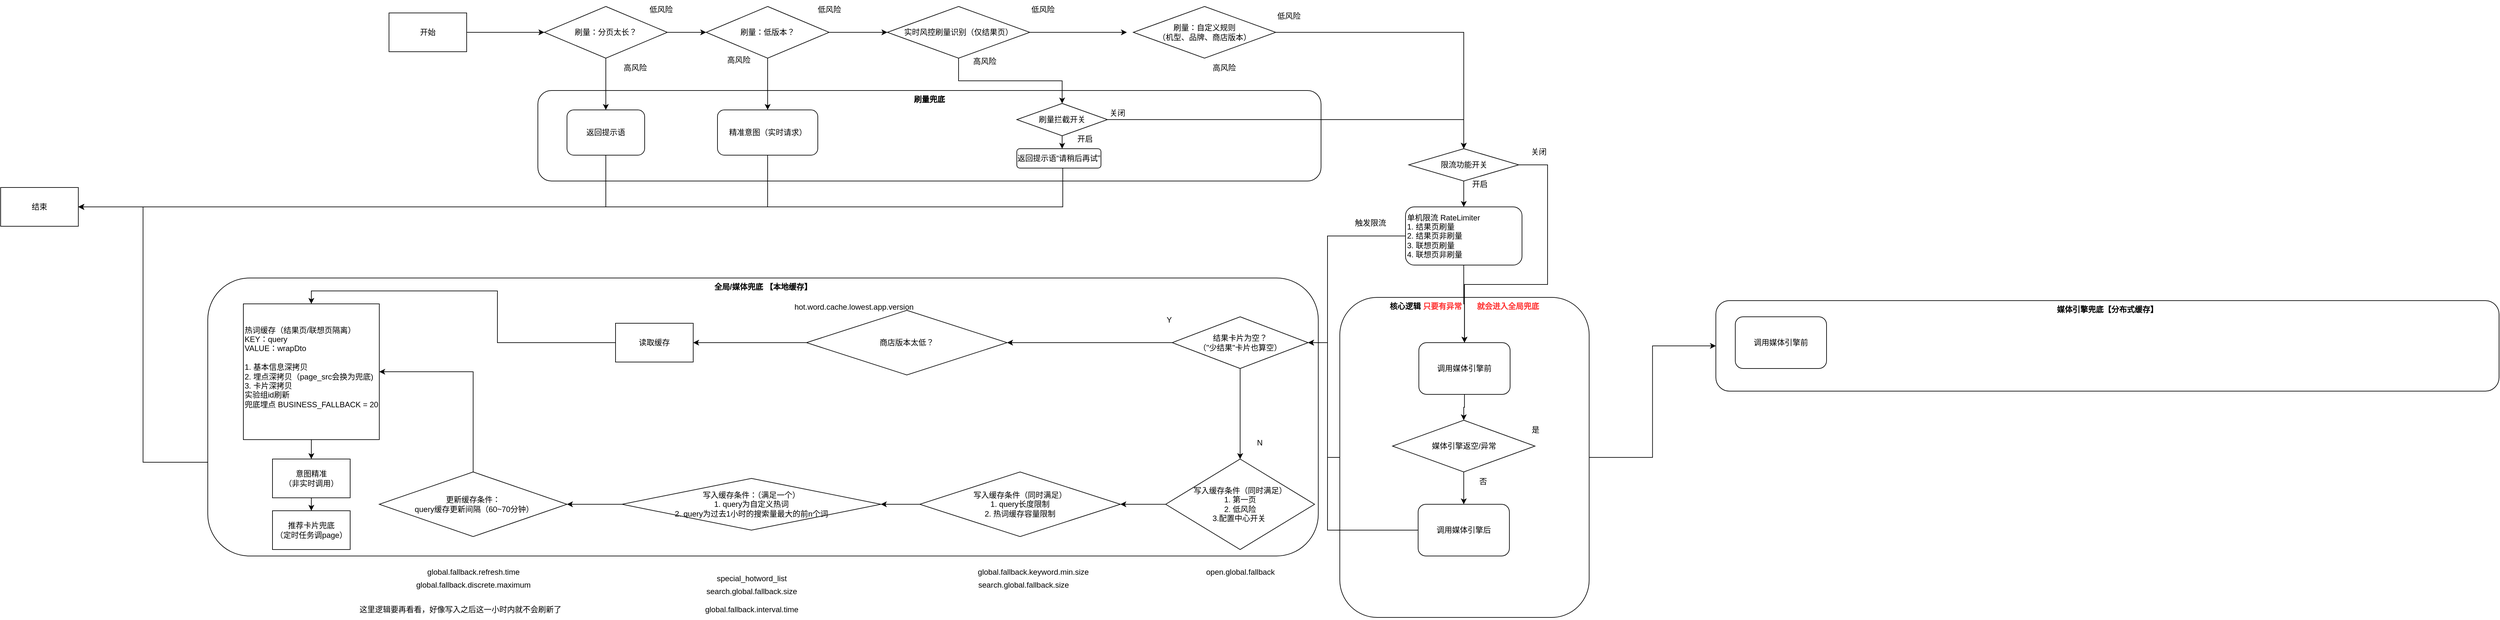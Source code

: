 <mxfile version="25.0.3">
  <diagram name="第 1 页" id="1Aa76YPSy4CPtxVOISLz">
    <mxGraphModel dx="2127" dy="1850" grid="1" gridSize="10" guides="1" tooltips="1" connect="1" arrows="1" fold="1" page="1" pageScale="1" pageWidth="827" pageHeight="1169" math="0" shadow="0">
      <root>
        <mxCell id="0" />
        <mxCell id="1" parent="0" />
        <mxCell id="K1Wzr4Rf5TzKCfg1iNbo-114" style="edgeStyle=orthogonalEdgeStyle;rounded=0;orthogonalLoop=1;jettySize=auto;html=1;entryX=1;entryY=0.5;entryDx=0;entryDy=0;" edge="1" parent="1" source="K1Wzr4Rf5TzKCfg1iNbo-113" target="K1Wzr4Rf5TzKCfg1iNbo-64">
          <mxGeometry relative="1" as="geometry">
            <Array as="points">
              <mxPoint x="1250" y="688" />
              <mxPoint x="1250" y="510" />
            </Array>
          </mxGeometry>
        </mxCell>
        <mxCell id="K1Wzr4Rf5TzKCfg1iNbo-130" style="edgeStyle=orthogonalEdgeStyle;rounded=0;orthogonalLoop=1;jettySize=auto;html=1;entryX=0;entryY=0.5;entryDx=0;entryDy=0;" edge="1" parent="1" source="K1Wzr4Rf5TzKCfg1iNbo-113" target="K1Wzr4Rf5TzKCfg1iNbo-23">
          <mxGeometry relative="1" as="geometry" />
        </mxCell>
        <mxCell id="K1Wzr4Rf5TzKCfg1iNbo-113" value="&lt;b&gt;核心逻辑 &lt;font color=&quot;#ff3333&quot;&gt;只要有异常&amp;nbsp; &amp;nbsp; &amp;nbsp; &amp;nbsp;就会进入全局兜底&lt;/font&gt;&lt;/b&gt;" style="rounded=1;whiteSpace=wrap;html=1;verticalAlign=top;" vertex="1" parent="1">
          <mxGeometry x="1269" y="440" width="385.25" height="495" as="geometry" />
        </mxCell>
        <mxCell id="kvgdyRZ8XNl1OnzRA7-r-6" value="&lt;b&gt;刷量兜底&lt;/b&gt;&lt;div&gt;&lt;br&gt;&lt;/div&gt;" style="rounded=1;whiteSpace=wrap;html=1;verticalAlign=top;" parent="1" vertex="1">
          <mxGeometry x="30" y="120" width="1210" height="140" as="geometry" />
        </mxCell>
        <mxCell id="kvgdyRZ8XNl1OnzRA7-r-18" value="" style="edgeStyle=orthogonalEdgeStyle;rounded=0;orthogonalLoop=1;jettySize=auto;html=1;" parent="1" source="kvgdyRZ8XNl1OnzRA7-r-12" edge="1">
          <mxGeometry relative="1" as="geometry">
            <mxPoint x="40" y="30" as="targetPoint" />
          </mxGeometry>
        </mxCell>
        <mxCell id="kvgdyRZ8XNl1OnzRA7-r-12" value="开始" style="rounded=0;whiteSpace=wrap;html=1;" parent="1" vertex="1">
          <mxGeometry x="-200" width="120" height="60" as="geometry" />
        </mxCell>
        <mxCell id="kvgdyRZ8XNl1OnzRA7-r-33" style="edgeStyle=orthogonalEdgeStyle;rounded=0;orthogonalLoop=1;jettySize=auto;html=1;entryX=0;entryY=0.5;entryDx=0;entryDy=0;" parent="1" source="kvgdyRZ8XNl1OnzRA7-r-25" target="kvgdyRZ8XNl1OnzRA7-r-31" edge="1">
          <mxGeometry relative="1" as="geometry" />
        </mxCell>
        <mxCell id="kvgdyRZ8XNl1OnzRA7-r-49" style="edgeStyle=orthogonalEdgeStyle;rounded=0;orthogonalLoop=1;jettySize=auto;html=1;entryX=0.5;entryY=0;entryDx=0;entryDy=0;" parent="1" source="kvgdyRZ8XNl1OnzRA7-r-25" target="kvgdyRZ8XNl1OnzRA7-r-45" edge="1">
          <mxGeometry relative="1" as="geometry" />
        </mxCell>
        <mxCell id="kvgdyRZ8XNl1OnzRA7-r-25" value="刷量：低版本？" style="rhombus;whiteSpace=wrap;html=1;" parent="1" vertex="1">
          <mxGeometry x="290" y="-10" width="190" height="80" as="geometry" />
        </mxCell>
        <mxCell id="kvgdyRZ8XNl1OnzRA7-r-28" value="高风险" style="text;html=1;align=center;verticalAlign=middle;resizable=0;points=[];autosize=1;strokeColor=none;fillColor=none;" parent="1" vertex="1">
          <mxGeometry x="310" y="58" width="60" height="30" as="geometry" />
        </mxCell>
        <mxCell id="kvgdyRZ8XNl1OnzRA7-r-39" style="edgeStyle=orthogonalEdgeStyle;rounded=0;orthogonalLoop=1;jettySize=auto;html=1;" parent="1" source="kvgdyRZ8XNl1OnzRA7-r-31" edge="1">
          <mxGeometry relative="1" as="geometry">
            <mxPoint x="940" y="30.0" as="targetPoint" />
          </mxGeometry>
        </mxCell>
        <mxCell id="K1Wzr4Rf5TzKCfg1iNbo-34" style="edgeStyle=orthogonalEdgeStyle;rounded=0;orthogonalLoop=1;jettySize=auto;html=1;entryX=0.5;entryY=0;entryDx=0;entryDy=0;" edge="1" parent="1" source="kvgdyRZ8XNl1OnzRA7-r-31" target="K1Wzr4Rf5TzKCfg1iNbo-33">
          <mxGeometry relative="1" as="geometry" />
        </mxCell>
        <mxCell id="kvgdyRZ8XNl1OnzRA7-r-31" value="实时风控刷量识别（仅结果页）" style="rhombus;whiteSpace=wrap;html=1;" parent="1" vertex="1">
          <mxGeometry x="570" y="-10" width="220" height="80" as="geometry" />
        </mxCell>
        <mxCell id="kvgdyRZ8XNl1OnzRA7-r-37" value="低风险" style="text;html=1;align=center;verticalAlign=middle;resizable=0;points=[];autosize=1;strokeColor=none;fillColor=none;" parent="1" vertex="1">
          <mxGeometry x="450" y="-20" width="60" height="30" as="geometry" />
        </mxCell>
        <mxCell id="kvgdyRZ8XNl1OnzRA7-r-38" value="高风险" style="text;html=1;align=center;verticalAlign=middle;resizable=0;points=[];autosize=1;strokeColor=none;fillColor=none;" parent="1" vertex="1">
          <mxGeometry x="1060" y="70" width="60" height="30" as="geometry" />
        </mxCell>
        <mxCell id="kvgdyRZ8XNl1OnzRA7-r-41" value="低风险" style="text;html=1;align=center;verticalAlign=middle;resizable=0;points=[];autosize=1;strokeColor=none;fillColor=none;" parent="1" vertex="1">
          <mxGeometry x="780" y="-20" width="60" height="30" as="geometry" />
        </mxCell>
        <mxCell id="K1Wzr4Rf5TzKCfg1iNbo-11" style="edgeStyle=orthogonalEdgeStyle;rounded=0;orthogonalLoop=1;jettySize=auto;html=1;entryX=1;entryY=0.5;entryDx=0;entryDy=0;" edge="1" parent="1" source="kvgdyRZ8XNl1OnzRA7-r-45" target="kvgdyRZ8XNl1OnzRA7-r-51">
          <mxGeometry relative="1" as="geometry">
            <Array as="points">
              <mxPoint x="385" y="300" />
            </Array>
          </mxGeometry>
        </mxCell>
        <mxCell id="kvgdyRZ8XNl1OnzRA7-r-45" value="精准意图（实时请求）" style="rounded=1;whiteSpace=wrap;html=1;" parent="1" vertex="1">
          <mxGeometry x="307.5" y="150" width="155" height="70" as="geometry" />
        </mxCell>
        <mxCell id="K1Wzr4Rf5TzKCfg1iNbo-32" style="edgeStyle=orthogonalEdgeStyle;rounded=0;orthogonalLoop=1;jettySize=auto;html=1;entryX=1;entryY=0.5;entryDx=0;entryDy=0;" edge="1" parent="1" source="kvgdyRZ8XNl1OnzRA7-r-46" target="kvgdyRZ8XNl1OnzRA7-r-51">
          <mxGeometry relative="1" as="geometry">
            <Array as="points">
              <mxPoint x="841" y="300" />
            </Array>
          </mxGeometry>
        </mxCell>
        <mxCell id="kvgdyRZ8XNl1OnzRA7-r-46" value="返回提示语“请稍后再试”" style="rounded=1;whiteSpace=wrap;html=1;" parent="1" vertex="1">
          <mxGeometry x="770" y="210" width="130" height="30" as="geometry" />
        </mxCell>
        <mxCell id="kvgdyRZ8XNl1OnzRA7-r-51" value="结束" style="rounded=0;whiteSpace=wrap;html=1;" parent="1" vertex="1">
          <mxGeometry x="-800" y="270" width="120" height="60" as="geometry" />
        </mxCell>
        <mxCell id="K1Wzr4Rf5TzKCfg1iNbo-1" value="刷量：自定义规则&lt;br&gt;（机型、品牌、商店版本）" style="rhombus;whiteSpace=wrap;html=1;" vertex="1" parent="1">
          <mxGeometry x="950" y="-10" width="220" height="80" as="geometry" />
        </mxCell>
        <mxCell id="K1Wzr4Rf5TzKCfg1iNbo-4" style="edgeStyle=orthogonalEdgeStyle;rounded=0;orthogonalLoop=1;jettySize=auto;html=1;entryX=0;entryY=0.5;entryDx=0;entryDy=0;" edge="1" parent="1" source="K1Wzr4Rf5TzKCfg1iNbo-3" target="kvgdyRZ8XNl1OnzRA7-r-25">
          <mxGeometry relative="1" as="geometry" />
        </mxCell>
        <mxCell id="K1Wzr4Rf5TzKCfg1iNbo-16" style="edgeStyle=orthogonalEdgeStyle;rounded=0;orthogonalLoop=1;jettySize=auto;html=1;entryX=0.5;entryY=0;entryDx=0;entryDy=0;" edge="1" parent="1" source="K1Wzr4Rf5TzKCfg1iNbo-3" target="K1Wzr4Rf5TzKCfg1iNbo-6">
          <mxGeometry relative="1" as="geometry" />
        </mxCell>
        <mxCell id="K1Wzr4Rf5TzKCfg1iNbo-3" value="刷量：分页太长？" style="rhombus;whiteSpace=wrap;html=1;" vertex="1" parent="1">
          <mxGeometry x="40" y="-10" width="190" height="80" as="geometry" />
        </mxCell>
        <mxCell id="K1Wzr4Rf5TzKCfg1iNbo-10" style="edgeStyle=orthogonalEdgeStyle;rounded=0;orthogonalLoop=1;jettySize=auto;html=1;entryX=1;entryY=0.5;entryDx=0;entryDy=0;" edge="1" parent="1" source="K1Wzr4Rf5TzKCfg1iNbo-6" target="kvgdyRZ8XNl1OnzRA7-r-51">
          <mxGeometry relative="1" as="geometry">
            <Array as="points">
              <mxPoint x="135" y="300" />
            </Array>
          </mxGeometry>
        </mxCell>
        <mxCell id="K1Wzr4Rf5TzKCfg1iNbo-6" value="返回提示语" style="rounded=1;whiteSpace=wrap;html=1;" vertex="1" parent="1">
          <mxGeometry x="75" y="150" width="120" height="70" as="geometry" />
        </mxCell>
        <mxCell id="K1Wzr4Rf5TzKCfg1iNbo-9" value="低风险" style="text;html=1;align=center;verticalAlign=middle;resizable=0;points=[];autosize=1;strokeColor=none;fillColor=none;" vertex="1" parent="1">
          <mxGeometry x="1160" y="-10" width="60" height="30" as="geometry" />
        </mxCell>
        <mxCell id="K1Wzr4Rf5TzKCfg1iNbo-14" value="低风险" style="text;html=1;align=center;verticalAlign=middle;resizable=0;points=[];autosize=1;strokeColor=none;fillColor=none;" vertex="1" parent="1">
          <mxGeometry x="190" y="-20" width="60" height="30" as="geometry" />
        </mxCell>
        <mxCell id="K1Wzr4Rf5TzKCfg1iNbo-17" value="高风险" style="text;html=1;align=center;verticalAlign=middle;resizable=0;points=[];autosize=1;strokeColor=none;fillColor=none;" vertex="1" parent="1">
          <mxGeometry x="150" y="70" width="60" height="30" as="geometry" />
        </mxCell>
        <mxCell id="K1Wzr4Rf5TzKCfg1iNbo-18" value="高风险" style="text;html=1;align=center;verticalAlign=middle;resizable=0;points=[];autosize=1;strokeColor=none;fillColor=none;" vertex="1" parent="1">
          <mxGeometry x="690" y="60" width="60" height="30" as="geometry" />
        </mxCell>
        <mxCell id="K1Wzr4Rf5TzKCfg1iNbo-59" style="edgeStyle=orthogonalEdgeStyle;rounded=0;orthogonalLoop=1;jettySize=auto;html=1;entryX=0.5;entryY=0;entryDx=0;entryDy=0;" edge="1" parent="1" source="K1Wzr4Rf5TzKCfg1iNbo-20" target="K1Wzr4Rf5TzKCfg1iNbo-21">
          <mxGeometry relative="1" as="geometry" />
        </mxCell>
        <mxCell id="K1Wzr4Rf5TzKCfg1iNbo-20" value="调用媒体引擎前" style="rounded=1;whiteSpace=wrap;html=1;" vertex="1" parent="1">
          <mxGeometry x="1391.12" y="510" width="141" height="80" as="geometry" />
        </mxCell>
        <mxCell id="K1Wzr4Rf5TzKCfg1iNbo-126" style="edgeStyle=orthogonalEdgeStyle;rounded=0;orthogonalLoop=1;jettySize=auto;html=1;entryX=0.5;entryY=0;entryDx=0;entryDy=0;" edge="1" parent="1" source="K1Wzr4Rf5TzKCfg1iNbo-21" target="K1Wzr4Rf5TzKCfg1iNbo-29">
          <mxGeometry relative="1" as="geometry" />
        </mxCell>
        <mxCell id="K1Wzr4Rf5TzKCfg1iNbo-21" value="媒体引擎返空/异常" style="rhombus;whiteSpace=wrap;html=1;" vertex="1" parent="1">
          <mxGeometry x="1350.5" y="630" width="220" height="80" as="geometry" />
        </mxCell>
        <mxCell id="K1Wzr4Rf5TzKCfg1iNbo-23" value="&lt;b&gt;媒体引擎兜底【分布式缓存】&lt;/b&gt;" style="rounded=1;whiteSpace=wrap;html=1;verticalAlign=top;" vertex="1" parent="1">
          <mxGeometry x="1850" y="445" width="1210" height="140" as="geometry" />
        </mxCell>
        <mxCell id="K1Wzr4Rf5TzKCfg1iNbo-40" style="edgeStyle=orthogonalEdgeStyle;rounded=0;orthogonalLoop=1;jettySize=auto;html=1;entryX=1;entryY=0.5;entryDx=0;entryDy=0;" edge="1" parent="1" source="K1Wzr4Rf5TzKCfg1iNbo-24" target="kvgdyRZ8XNl1OnzRA7-r-51">
          <mxGeometry relative="1" as="geometry">
            <Array as="points">
              <mxPoint x="-580" y="695" />
              <mxPoint x="-580" y="300" />
            </Array>
          </mxGeometry>
        </mxCell>
        <mxCell id="K1Wzr4Rf5TzKCfg1iNbo-24" value="&lt;b&gt;全局/媒体兜底 【本地缓存】&lt;/b&gt;" style="rounded=1;whiteSpace=wrap;html=1;verticalAlign=top;" vertex="1" parent="1">
          <mxGeometry x="-480" y="410" width="1715.75" height="430" as="geometry" />
        </mxCell>
        <mxCell id="K1Wzr4Rf5TzKCfg1iNbo-27" value="是" style="text;html=1;align=center;verticalAlign=middle;resizable=0;points=[];autosize=1;strokeColor=none;fillColor=none;" vertex="1" parent="1">
          <mxGeometry x="1550.5" y="630" width="40" height="30" as="geometry" />
        </mxCell>
        <mxCell id="K1Wzr4Rf5TzKCfg1iNbo-128" style="edgeStyle=orthogonalEdgeStyle;rounded=0;orthogonalLoop=1;jettySize=auto;html=1;entryX=1;entryY=0.5;entryDx=0;entryDy=0;" edge="1" parent="1" source="K1Wzr4Rf5TzKCfg1iNbo-29" target="K1Wzr4Rf5TzKCfg1iNbo-64">
          <mxGeometry relative="1" as="geometry">
            <Array as="points">
              <mxPoint x="1250" y="800" />
              <mxPoint x="1250" y="510" />
            </Array>
          </mxGeometry>
        </mxCell>
        <mxCell id="K1Wzr4Rf5TzKCfg1iNbo-29" value="调用媒体引擎后" style="rounded=1;whiteSpace=wrap;html=1;" vertex="1" parent="1">
          <mxGeometry x="1390" y="760" width="141" height="80" as="geometry" />
        </mxCell>
        <mxCell id="K1Wzr4Rf5TzKCfg1iNbo-36" style="edgeStyle=orthogonalEdgeStyle;rounded=0;orthogonalLoop=1;jettySize=auto;html=1;entryX=0.5;entryY=0;entryDx=0;entryDy=0;" edge="1" parent="1" source="K1Wzr4Rf5TzKCfg1iNbo-50" target="K1Wzr4Rf5TzKCfg1iNbo-37">
          <mxGeometry relative="1" as="geometry">
            <mxPoint x="1380" y="70" as="targetPoint" />
            <Array as="points">
              <mxPoint x="1461" y="165" />
            </Array>
          </mxGeometry>
        </mxCell>
        <mxCell id="K1Wzr4Rf5TzKCfg1iNbo-33" value="刷量拦截开关" style="rhombus;whiteSpace=wrap;html=1;" vertex="1" parent="1">
          <mxGeometry x="770" y="140" width="140" height="50" as="geometry" />
        </mxCell>
        <mxCell id="K1Wzr4Rf5TzKCfg1iNbo-35" style="edgeStyle=orthogonalEdgeStyle;rounded=0;orthogonalLoop=1;jettySize=auto;html=1;entryX=0.536;entryY=0.013;entryDx=0;entryDy=0;entryPerimeter=0;" edge="1" parent="1" source="K1Wzr4Rf5TzKCfg1iNbo-33" target="kvgdyRZ8XNl1OnzRA7-r-46">
          <mxGeometry relative="1" as="geometry" />
        </mxCell>
        <mxCell id="K1Wzr4Rf5TzKCfg1iNbo-39" style="edgeStyle=orthogonalEdgeStyle;rounded=0;orthogonalLoop=1;jettySize=auto;html=1;entryX=0.5;entryY=0;entryDx=0;entryDy=0;" edge="1" parent="1" source="K1Wzr4Rf5TzKCfg1iNbo-37" target="K1Wzr4Rf5TzKCfg1iNbo-20">
          <mxGeometry relative="1" as="geometry" />
        </mxCell>
        <mxCell id="K1Wzr4Rf5TzKCfg1iNbo-61" style="edgeStyle=orthogonalEdgeStyle;rounded=0;orthogonalLoop=1;jettySize=auto;html=1;entryX=1;entryY=0.5;entryDx=0;entryDy=0;" edge="1" parent="1" source="K1Wzr4Rf5TzKCfg1iNbo-37" target="K1Wzr4Rf5TzKCfg1iNbo-64">
          <mxGeometry relative="1" as="geometry">
            <Array as="points">
              <mxPoint x="1250" y="345" />
              <mxPoint x="1250" y="510" />
            </Array>
          </mxGeometry>
        </mxCell>
        <mxCell id="K1Wzr4Rf5TzKCfg1iNbo-37" value="单机限流 RateLimiter&lt;br&gt;1. 结果页刷量&lt;br&gt;2. 结果页非刷量&lt;br&gt;3. 联想页刷量&lt;br&gt;4. 联想页非刷量" style="rounded=1;whiteSpace=wrap;html=1;align=left;" vertex="1" parent="1">
          <mxGeometry x="1370.5" y="300" width="180" height="90" as="geometry" />
        </mxCell>
        <mxCell id="K1Wzr4Rf5TzKCfg1iNbo-43" value="否" style="text;html=1;align=center;verticalAlign=middle;resizable=0;points=[];autosize=1;strokeColor=none;fillColor=none;" vertex="1" parent="1">
          <mxGeometry x="1470" y="710" width="40" height="30" as="geometry" />
        </mxCell>
        <mxCell id="K1Wzr4Rf5TzKCfg1iNbo-44" value="关闭" style="text;html=1;align=center;verticalAlign=middle;resizable=0;points=[];autosize=1;strokeColor=none;fillColor=none;" vertex="1" parent="1">
          <mxGeometry x="900" y="140" width="50" height="30" as="geometry" />
        </mxCell>
        <mxCell id="K1Wzr4Rf5TzKCfg1iNbo-45" value="开启" style="text;html=1;align=center;verticalAlign=middle;resizable=0;points=[];autosize=1;strokeColor=none;fillColor=none;" vertex="1" parent="1">
          <mxGeometry x="850" y="180" width="50" height="30" as="geometry" />
        </mxCell>
        <mxCell id="K1Wzr4Rf5TzKCfg1iNbo-47" value="调用媒体引擎前" style="rounded=1;whiteSpace=wrap;html=1;" vertex="1" parent="1">
          <mxGeometry x="1880" y="470" width="141" height="80" as="geometry" />
        </mxCell>
        <mxCell id="K1Wzr4Rf5TzKCfg1iNbo-51" value="" style="edgeStyle=orthogonalEdgeStyle;rounded=0;orthogonalLoop=1;jettySize=auto;html=1;" edge="1" parent="1" source="K1Wzr4Rf5TzKCfg1iNbo-1" target="K1Wzr4Rf5TzKCfg1iNbo-50">
          <mxGeometry relative="1" as="geometry">
            <mxPoint x="1460" y="240" as="targetPoint" />
            <mxPoint x="1170" y="30" as="sourcePoint" />
          </mxGeometry>
        </mxCell>
        <mxCell id="K1Wzr4Rf5TzKCfg1iNbo-52" value="" style="edgeStyle=orthogonalEdgeStyle;rounded=0;orthogonalLoop=1;jettySize=auto;html=1;entryX=0.5;entryY=0;entryDx=0;entryDy=0;" edge="1" parent="1" source="K1Wzr4Rf5TzKCfg1iNbo-33" target="K1Wzr4Rf5TzKCfg1iNbo-50">
          <mxGeometry relative="1" as="geometry">
            <mxPoint x="1461" y="300" as="targetPoint" />
            <mxPoint x="910" y="165" as="sourcePoint" />
            <Array as="points" />
          </mxGeometry>
        </mxCell>
        <mxCell id="K1Wzr4Rf5TzKCfg1iNbo-58" style="edgeStyle=orthogonalEdgeStyle;rounded=0;orthogonalLoop=1;jettySize=auto;html=1;entryX=0.5;entryY=0;entryDx=0;entryDy=0;" edge="1" parent="1" source="K1Wzr4Rf5TzKCfg1iNbo-50" target="K1Wzr4Rf5TzKCfg1iNbo-20">
          <mxGeometry relative="1" as="geometry">
            <Array as="points">
              <mxPoint x="1590" y="235" />
              <mxPoint x="1590" y="420" />
            </Array>
          </mxGeometry>
        </mxCell>
        <mxCell id="K1Wzr4Rf5TzKCfg1iNbo-50" value="限流功能开关" style="rhombus;whiteSpace=wrap;html=1;" vertex="1" parent="1">
          <mxGeometry x="1375.5" y="210" width="170" height="50" as="geometry" />
        </mxCell>
        <mxCell id="K1Wzr4Rf5TzKCfg1iNbo-54" value="关闭" style="text;html=1;align=center;verticalAlign=middle;resizable=0;points=[];autosize=1;strokeColor=none;fillColor=none;" vertex="1" parent="1">
          <mxGeometry x="1550.5" y="200" width="50" height="30" as="geometry" />
        </mxCell>
        <mxCell id="K1Wzr4Rf5TzKCfg1iNbo-57" value="开启" style="text;html=1;align=center;verticalAlign=middle;resizable=0;points=[];autosize=1;strokeColor=none;fillColor=none;" vertex="1" parent="1">
          <mxGeometry x="1460" y="250" width="50" height="30" as="geometry" />
        </mxCell>
        <mxCell id="K1Wzr4Rf5TzKCfg1iNbo-109" style="edgeStyle=orthogonalEdgeStyle;rounded=0;orthogonalLoop=1;jettySize=auto;html=1;entryX=0.5;entryY=0;entryDx=0;entryDy=0;" edge="1" parent="1" source="K1Wzr4Rf5TzKCfg1iNbo-64" target="K1Wzr4Rf5TzKCfg1iNbo-72">
          <mxGeometry relative="1" as="geometry" />
        </mxCell>
        <mxCell id="K1Wzr4Rf5TzKCfg1iNbo-110" style="edgeStyle=orthogonalEdgeStyle;rounded=0;orthogonalLoop=1;jettySize=auto;html=1;entryX=1;entryY=0.5;entryDx=0;entryDy=0;" edge="1" parent="1" source="K1Wzr4Rf5TzKCfg1iNbo-64" target="K1Wzr4Rf5TzKCfg1iNbo-103">
          <mxGeometry relative="1" as="geometry" />
        </mxCell>
        <mxCell id="K1Wzr4Rf5TzKCfg1iNbo-64" value="&lt;div&gt;结果卡片为空？&lt;br&gt;（&quot;少结果&quot;卡片也算空）&lt;/div&gt;" style="rhombus;whiteSpace=wrap;html=1;" vertex="1" parent="1">
          <mxGeometry x="1010" y="470" width="210" height="80" as="geometry" />
        </mxCell>
        <mxCell id="K1Wzr4Rf5TzKCfg1iNbo-84" style="edgeStyle=orthogonalEdgeStyle;rounded=0;orthogonalLoop=1;jettySize=auto;html=1;entryX=1;entryY=0.5;entryDx=0;entryDy=0;" edge="1" parent="1" source="K1Wzr4Rf5TzKCfg1iNbo-72" target="K1Wzr4Rf5TzKCfg1iNbo-82">
          <mxGeometry relative="1" as="geometry" />
        </mxCell>
        <mxCell id="K1Wzr4Rf5TzKCfg1iNbo-72" value="写入缓存条件（同时满足）&lt;br&gt;1. 第一页&lt;br&gt;2. 低风险&lt;br&gt;3.配置中心开关&amp;nbsp;" style="rhombus;whiteSpace=wrap;html=1;" vertex="1" parent="1">
          <mxGeometry x="1000" y="690" width="230" height="140" as="geometry" />
        </mxCell>
        <mxCell id="K1Wzr4Rf5TzKCfg1iNbo-79" value="open.global.fallback" style="text;html=1;align=center;verticalAlign=middle;resizable=0;points=[];autosize=1;strokeColor=none;fillColor=none;" vertex="1" parent="1">
          <mxGeometry x="1050" y="850" width="130" height="30" as="geometry" />
        </mxCell>
        <mxCell id="K1Wzr4Rf5TzKCfg1iNbo-80" value="global.fallback.keyword.min.size" style="text;html=1;align=center;verticalAlign=middle;resizable=0;points=[];autosize=1;strokeColor=none;fillColor=none;" vertex="1" parent="1">
          <mxGeometry x="700" y="850" width="190" height="30" as="geometry" />
        </mxCell>
        <mxCell id="K1Wzr4Rf5TzKCfg1iNbo-87" style="edgeStyle=orthogonalEdgeStyle;rounded=0;orthogonalLoop=1;jettySize=auto;html=1;entryX=1;entryY=0.5;entryDx=0;entryDy=0;" edge="1" parent="1" source="K1Wzr4Rf5TzKCfg1iNbo-82" target="K1Wzr4Rf5TzKCfg1iNbo-86">
          <mxGeometry relative="1" as="geometry" />
        </mxCell>
        <mxCell id="K1Wzr4Rf5TzKCfg1iNbo-82" value="写入缓存条件（同时满足）&lt;br&gt;1. query长度限制&lt;br&gt;2. 热词缓存容量限制" style="rhombus;whiteSpace=wrap;html=1;" vertex="1" parent="1">
          <mxGeometry x="620" y="710" width="310" height="100" as="geometry" />
        </mxCell>
        <mxCell id="K1Wzr4Rf5TzKCfg1iNbo-85" value="search.global.fallback.size" style="text;html=1;align=center;verticalAlign=middle;resizable=0;points=[];autosize=1;strokeColor=none;fillColor=none;" vertex="1" parent="1">
          <mxGeometry x="700" y="870" width="160" height="30" as="geometry" />
        </mxCell>
        <mxCell id="K1Wzr4Rf5TzKCfg1iNbo-95" value="" style="edgeStyle=orthogonalEdgeStyle;rounded=0;orthogonalLoop=1;jettySize=auto;html=1;" edge="1" parent="1" source="K1Wzr4Rf5TzKCfg1iNbo-86" target="K1Wzr4Rf5TzKCfg1iNbo-94">
          <mxGeometry relative="1" as="geometry" />
        </mxCell>
        <mxCell id="K1Wzr4Rf5TzKCfg1iNbo-86" value="写入缓存条件：（满足一个）&lt;br&gt;1. query为自定义热词&lt;br&gt;2. query为过去1小时的搜索量最大的前n个词" style="rhombus;whiteSpace=wrap;html=1;" vertex="1" parent="1">
          <mxGeometry x="160" y="720" width="400" height="80" as="geometry" />
        </mxCell>
        <mxCell id="K1Wzr4Rf5TzKCfg1iNbo-90" value="Y" style="text;html=1;align=center;verticalAlign=middle;resizable=0;points=[];autosize=1;strokeColor=none;fillColor=none;" vertex="1" parent="1">
          <mxGeometry x="990" y="460" width="30" height="30" as="geometry" />
        </mxCell>
        <mxCell id="K1Wzr4Rf5TzKCfg1iNbo-91" value="N" style="text;html=1;align=center;verticalAlign=middle;resizable=0;points=[];autosize=1;strokeColor=none;fillColor=none;" vertex="1" parent="1">
          <mxGeometry x="1130" y="650" width="30" height="30" as="geometry" />
        </mxCell>
        <mxCell id="K1Wzr4Rf5TzKCfg1iNbo-92" value="search.global.fallback.size" style="text;html=1;align=center;verticalAlign=middle;resizable=0;points=[];autosize=1;strokeColor=none;fillColor=none;" vertex="1" parent="1">
          <mxGeometry x="280" y="880" width="160" height="30" as="geometry" />
        </mxCell>
        <mxCell id="K1Wzr4Rf5TzKCfg1iNbo-93" value="special_hotword_list" style="text;html=1;align=center;verticalAlign=middle;resizable=0;points=[];autosize=1;strokeColor=none;fillColor=none;" vertex="1" parent="1">
          <mxGeometry x="295" y="860" width="130" height="30" as="geometry" />
        </mxCell>
        <mxCell id="K1Wzr4Rf5TzKCfg1iNbo-115" style="edgeStyle=orthogonalEdgeStyle;rounded=0;orthogonalLoop=1;jettySize=auto;html=1;entryX=1;entryY=0.5;entryDx=0;entryDy=0;" edge="1" parent="1" source="K1Wzr4Rf5TzKCfg1iNbo-94" target="K1Wzr4Rf5TzKCfg1iNbo-101">
          <mxGeometry relative="1" as="geometry" />
        </mxCell>
        <mxCell id="K1Wzr4Rf5TzKCfg1iNbo-94" value="更新缓存条件：&lt;br&gt;&amp;nbsp;query缓存更新间隔（60~70分钟）" style="rhombus;whiteSpace=wrap;html=1;" vertex="1" parent="1">
          <mxGeometry x="-215" y="710" width="290" height="100" as="geometry" />
        </mxCell>
        <mxCell id="K1Wzr4Rf5TzKCfg1iNbo-96" value="global.fallback.refresh.time" style="text;html=1;align=center;verticalAlign=middle;resizable=0;points=[];autosize=1;strokeColor=none;fillColor=none;" vertex="1" parent="1">
          <mxGeometry x="-155" y="850" width="170" height="30" as="geometry" />
        </mxCell>
        <mxCell id="K1Wzr4Rf5TzKCfg1iNbo-97" value="global.fallback.discrete.maximum" style="text;html=1;align=center;verticalAlign=middle;resizable=0;points=[];autosize=1;strokeColor=none;fillColor=none;" vertex="1" parent="1">
          <mxGeometry x="-170" y="870" width="200" height="30" as="geometry" />
        </mxCell>
        <mxCell id="K1Wzr4Rf5TzKCfg1iNbo-98" value="这里逻辑要再看看，好像写入之后这一小时内就不会刷新了" style="text;html=1;align=center;verticalAlign=middle;resizable=0;points=[];autosize=1;strokeColor=none;fillColor=none;" vertex="1" parent="1">
          <mxGeometry x="-260" y="908" width="340" height="30" as="geometry" />
        </mxCell>
        <mxCell id="K1Wzr4Rf5TzKCfg1iNbo-99" value="global.fallback.interval.time" style="text;html=1;align=center;verticalAlign=middle;resizable=0;points=[];autosize=1;strokeColor=none;fillColor=none;" vertex="1" parent="1">
          <mxGeometry x="275" y="908" width="170" height="30" as="geometry" />
        </mxCell>
        <mxCell id="K1Wzr4Rf5TzKCfg1iNbo-121" style="edgeStyle=orthogonalEdgeStyle;rounded=0;orthogonalLoop=1;jettySize=auto;html=1;entryX=0.5;entryY=0;entryDx=0;entryDy=0;" edge="1" parent="1" source="K1Wzr4Rf5TzKCfg1iNbo-101" target="K1Wzr4Rf5TzKCfg1iNbo-116">
          <mxGeometry relative="1" as="geometry" />
        </mxCell>
        <mxCell id="K1Wzr4Rf5TzKCfg1iNbo-101" value="热词缓存（结果页/联想页隔离）&lt;br&gt;KEY：query&lt;br&gt;VALUE：wrapDto&lt;br&gt;&lt;br&gt;1. 基本信息深拷贝&lt;br&gt;2. 埋点深拷贝（page_src会换为兜底)&lt;br&gt;3. 卡片深拷贝&lt;br&gt;实验组id刷新 &lt;br&gt;兜底埋点 BUSINESS_FALLBACK = 20&lt;br&gt;&lt;div&gt;&lt;br&gt;&lt;/div&gt;" style="whiteSpace=wrap;html=1;align=left;" vertex="1" parent="1">
          <mxGeometry x="-425" y="450" width="210" height="210" as="geometry" />
        </mxCell>
        <mxCell id="K1Wzr4Rf5TzKCfg1iNbo-132" value="" style="edgeStyle=orthogonalEdgeStyle;rounded=0;orthogonalLoop=1;jettySize=auto;html=1;" edge="1" parent="1" source="K1Wzr4Rf5TzKCfg1iNbo-103" target="K1Wzr4Rf5TzKCfg1iNbo-131">
          <mxGeometry relative="1" as="geometry" />
        </mxCell>
        <mxCell id="K1Wzr4Rf5TzKCfg1iNbo-103" value="商店版本太低？" style="rhombus;whiteSpace=wrap;html=1;" vertex="1" parent="1">
          <mxGeometry x="445" y="460" width="310" height="100" as="geometry" />
        </mxCell>
        <mxCell id="K1Wzr4Rf5TzKCfg1iNbo-105" value="hot.word.cache.lowest.app.version" style="text;html=1;align=center;verticalAlign=middle;resizable=0;points=[];autosize=1;strokeColor=none;fillColor=none;" vertex="1" parent="1">
          <mxGeometry x="413" y="440" width="210" height="30" as="geometry" />
        </mxCell>
        <mxCell id="K1Wzr4Rf5TzKCfg1iNbo-120" style="edgeStyle=orthogonalEdgeStyle;rounded=0;orthogonalLoop=1;jettySize=auto;html=1;entryX=0.5;entryY=0;entryDx=0;entryDy=0;" edge="1" parent="1" source="K1Wzr4Rf5TzKCfg1iNbo-116" target="K1Wzr4Rf5TzKCfg1iNbo-117">
          <mxGeometry relative="1" as="geometry" />
        </mxCell>
        <mxCell id="K1Wzr4Rf5TzKCfg1iNbo-116" value="意图精准&lt;br&gt;（非实时调用）" style="whiteSpace=wrap;html=1;" vertex="1" parent="1">
          <mxGeometry x="-380" y="690" width="120" height="60" as="geometry" />
        </mxCell>
        <mxCell id="K1Wzr4Rf5TzKCfg1iNbo-117" value="推荐卡片兜底&lt;br&gt;（定时任务调page）" style="whiteSpace=wrap;html=1;" vertex="1" parent="1">
          <mxGeometry x="-380" y="770" width="120" height="60" as="geometry" />
        </mxCell>
        <mxCell id="K1Wzr4Rf5TzKCfg1iNbo-124" value="触发限流" style="text;html=1;align=center;verticalAlign=middle;resizable=0;points=[];autosize=1;strokeColor=none;fillColor=none;" vertex="1" parent="1">
          <mxGeometry x="1280.5" y="310" width="70" height="30" as="geometry" />
        </mxCell>
        <mxCell id="K1Wzr4Rf5TzKCfg1iNbo-133" style="edgeStyle=orthogonalEdgeStyle;rounded=0;orthogonalLoop=1;jettySize=auto;html=1;entryX=0.5;entryY=0;entryDx=0;entryDy=0;" edge="1" parent="1" source="K1Wzr4Rf5TzKCfg1iNbo-131" target="K1Wzr4Rf5TzKCfg1iNbo-101">
          <mxGeometry relative="1" as="geometry" />
        </mxCell>
        <mxCell id="K1Wzr4Rf5TzKCfg1iNbo-131" value="读取缓存" style="whiteSpace=wrap;html=1;" vertex="1" parent="1">
          <mxGeometry x="150" y="480" width="120" height="60" as="geometry" />
        </mxCell>
      </root>
    </mxGraphModel>
  </diagram>
</mxfile>

